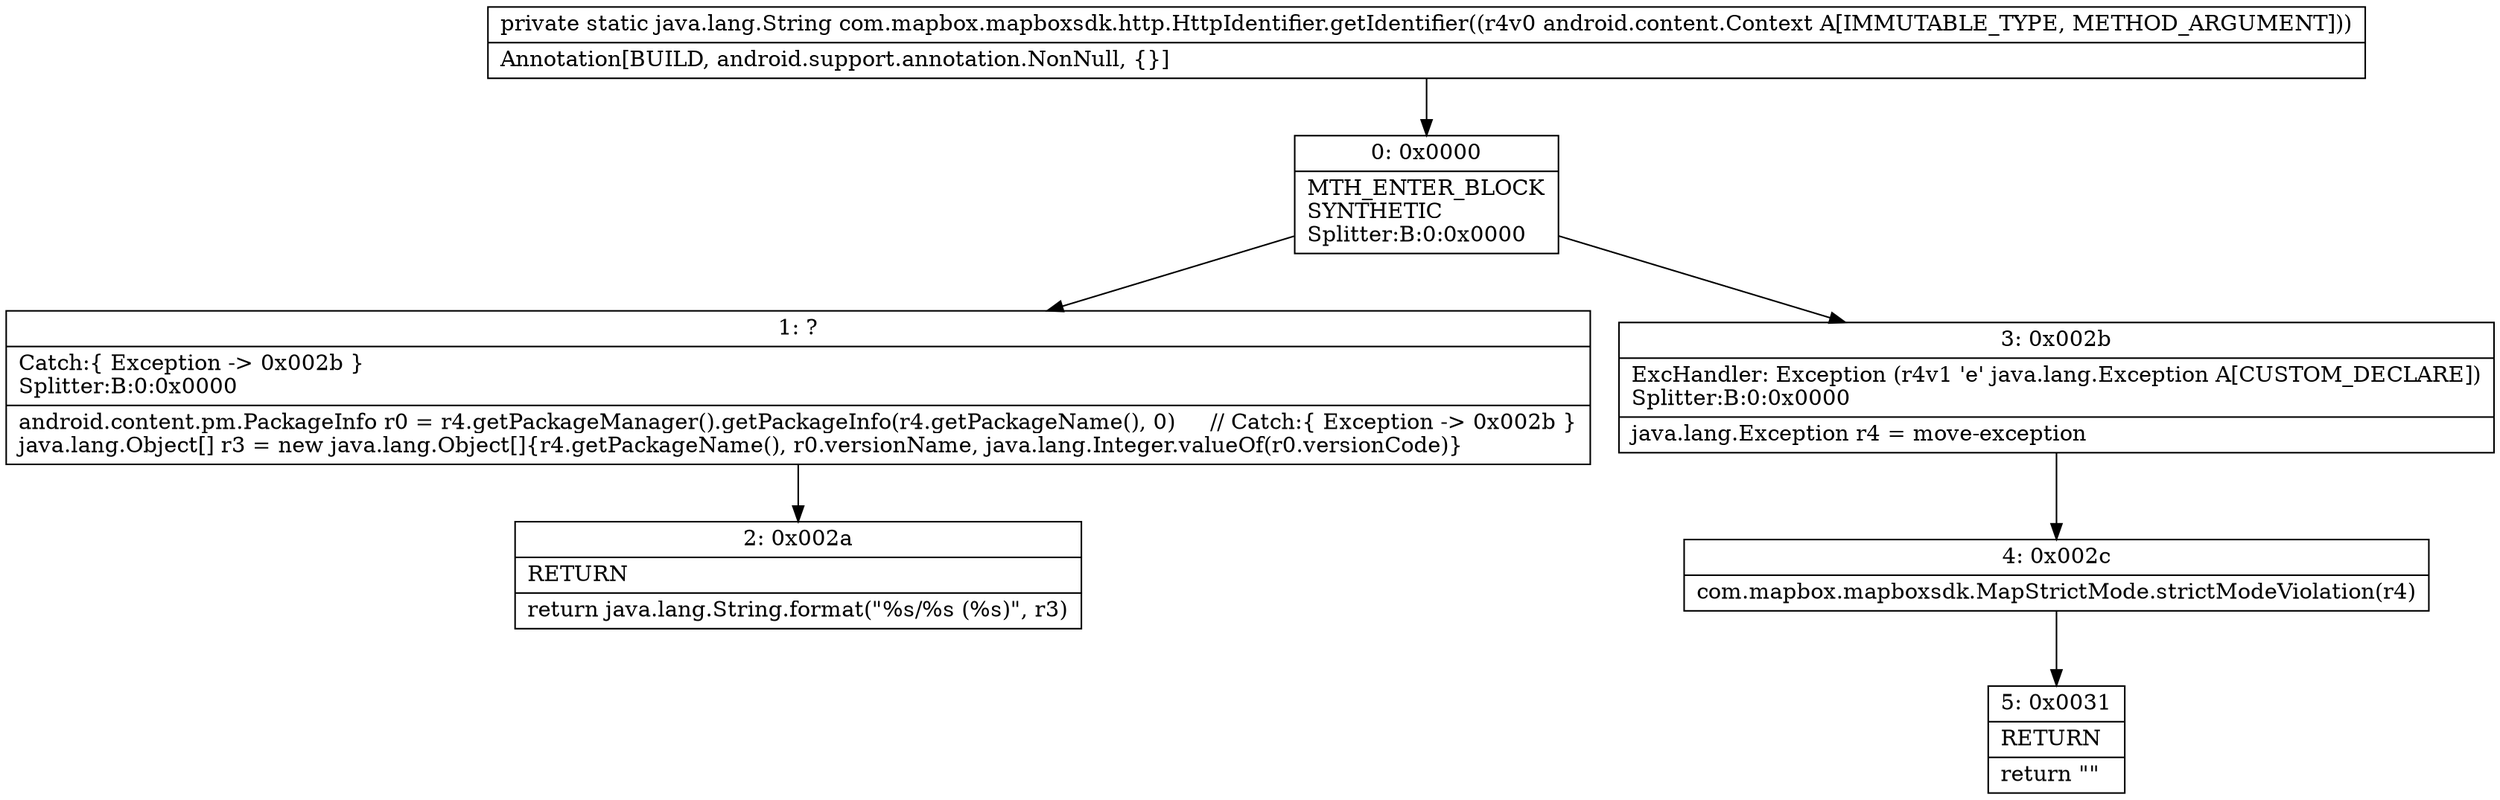digraph "CFG forcom.mapbox.mapboxsdk.http.HttpIdentifier.getIdentifier(Landroid\/content\/Context;)Ljava\/lang\/String;" {
Node_0 [shape=record,label="{0\:\ 0x0000|MTH_ENTER_BLOCK\lSYNTHETIC\lSplitter:B:0:0x0000\l}"];
Node_1 [shape=record,label="{1\:\ ?|Catch:\{ Exception \-\> 0x002b \}\lSplitter:B:0:0x0000\l|android.content.pm.PackageInfo r0 = r4.getPackageManager().getPackageInfo(r4.getPackageName(), 0)     \/\/ Catch:\{ Exception \-\> 0x002b \}\ljava.lang.Object[] r3 = new java.lang.Object[]\{r4.getPackageName(), r0.versionName, java.lang.Integer.valueOf(r0.versionCode)\}\l}"];
Node_2 [shape=record,label="{2\:\ 0x002a|RETURN\l|return java.lang.String.format(\"%s\/%s (%s)\", r3)\l}"];
Node_3 [shape=record,label="{3\:\ 0x002b|ExcHandler: Exception (r4v1 'e' java.lang.Exception A[CUSTOM_DECLARE])\lSplitter:B:0:0x0000\l|java.lang.Exception r4 = move\-exception\l}"];
Node_4 [shape=record,label="{4\:\ 0x002c|com.mapbox.mapboxsdk.MapStrictMode.strictModeViolation(r4)\l}"];
Node_5 [shape=record,label="{5\:\ 0x0031|RETURN\l|return \"\"\l}"];
MethodNode[shape=record,label="{private static java.lang.String com.mapbox.mapboxsdk.http.HttpIdentifier.getIdentifier((r4v0 android.content.Context A[IMMUTABLE_TYPE, METHOD_ARGUMENT]))  | Annotation[BUILD, android.support.annotation.NonNull, \{\}]\l}"];
MethodNode -> Node_0;
Node_0 -> Node_1;
Node_0 -> Node_3;
Node_1 -> Node_2;
Node_3 -> Node_4;
Node_4 -> Node_5;
}

